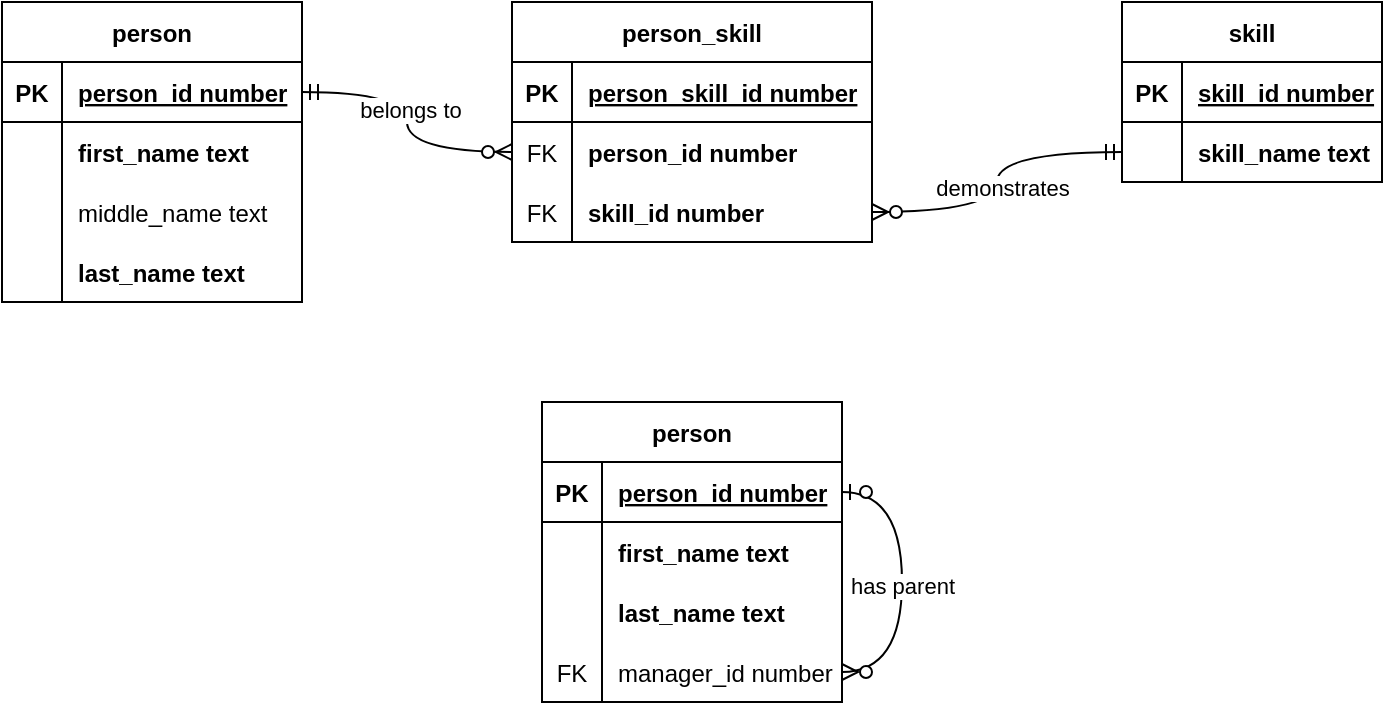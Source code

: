 <mxfile version="16.3.0" type="github">
  <diagram id="R2lEEEUBdFMjLlhIrx00" name="Page-1">
    <mxGraphModel dx="813" dy="431" grid="1" gridSize="10" guides="1" tooltips="1" connect="1" arrows="1" fold="1" page="1" pageScale="1" pageWidth="850" pageHeight="1100" math="0" shadow="0" extFonts="Permanent Marker^https://fonts.googleapis.com/css?family=Permanent+Marker">
      <root>
        <mxCell id="0" />
        <mxCell id="1" parent="0" />
        <mxCell id="NwUUQhI9WguwfQ3dKEF2-1" value="person" style="shape=table;startSize=30;container=1;collapsible=1;childLayout=tableLayout;fixedRows=1;rowLines=0;fontStyle=1;align=center;resizeLast=1;" vertex="1" parent="1">
          <mxGeometry x="70" y="60" width="150" height="150" as="geometry" />
        </mxCell>
        <mxCell id="NwUUQhI9WguwfQ3dKEF2-2" value="" style="shape=tableRow;horizontal=0;startSize=0;swimlaneHead=0;swimlaneBody=0;fillColor=none;collapsible=0;dropTarget=0;points=[[0,0.5],[1,0.5]];portConstraint=eastwest;top=0;left=0;right=0;bottom=1;" vertex="1" parent="NwUUQhI9WguwfQ3dKEF2-1">
          <mxGeometry y="30" width="150" height="30" as="geometry" />
        </mxCell>
        <mxCell id="NwUUQhI9WguwfQ3dKEF2-3" value="PK" style="shape=partialRectangle;connectable=0;fillColor=none;top=0;left=0;bottom=0;right=0;fontStyle=1;overflow=hidden;" vertex="1" parent="NwUUQhI9WguwfQ3dKEF2-2">
          <mxGeometry width="30" height="30" as="geometry">
            <mxRectangle width="30" height="30" as="alternateBounds" />
          </mxGeometry>
        </mxCell>
        <mxCell id="NwUUQhI9WguwfQ3dKEF2-4" value="person_id number" style="shape=partialRectangle;connectable=0;fillColor=none;top=0;left=0;bottom=0;right=0;align=left;spacingLeft=6;fontStyle=5;overflow=hidden;" vertex="1" parent="NwUUQhI9WguwfQ3dKEF2-2">
          <mxGeometry x="30" width="120" height="30" as="geometry">
            <mxRectangle width="120" height="30" as="alternateBounds" />
          </mxGeometry>
        </mxCell>
        <mxCell id="NwUUQhI9WguwfQ3dKEF2-5" value="" style="shape=tableRow;horizontal=0;startSize=0;swimlaneHead=0;swimlaneBody=0;fillColor=none;collapsible=0;dropTarget=0;points=[[0,0.5],[1,0.5]];portConstraint=eastwest;top=0;left=0;right=0;bottom=0;" vertex="1" parent="NwUUQhI9WguwfQ3dKEF2-1">
          <mxGeometry y="60" width="150" height="30" as="geometry" />
        </mxCell>
        <mxCell id="NwUUQhI9WguwfQ3dKEF2-6" value="" style="shape=partialRectangle;connectable=0;fillColor=none;top=0;left=0;bottom=0;right=0;editable=1;overflow=hidden;" vertex="1" parent="NwUUQhI9WguwfQ3dKEF2-5">
          <mxGeometry width="30" height="30" as="geometry">
            <mxRectangle width="30" height="30" as="alternateBounds" />
          </mxGeometry>
        </mxCell>
        <mxCell id="NwUUQhI9WguwfQ3dKEF2-7" value="first_name text" style="shape=partialRectangle;connectable=0;fillColor=none;top=0;left=0;bottom=0;right=0;align=left;spacingLeft=6;overflow=hidden;fontStyle=1" vertex="1" parent="NwUUQhI9WguwfQ3dKEF2-5">
          <mxGeometry x="30" width="120" height="30" as="geometry">
            <mxRectangle width="120" height="30" as="alternateBounds" />
          </mxGeometry>
        </mxCell>
        <mxCell id="NwUUQhI9WguwfQ3dKEF2-8" value="" style="shape=tableRow;horizontal=0;startSize=0;swimlaneHead=0;swimlaneBody=0;fillColor=none;collapsible=0;dropTarget=0;points=[[0,0.5],[1,0.5]];portConstraint=eastwest;top=0;left=0;right=0;bottom=0;" vertex="1" parent="NwUUQhI9WguwfQ3dKEF2-1">
          <mxGeometry y="90" width="150" height="30" as="geometry" />
        </mxCell>
        <mxCell id="NwUUQhI9WguwfQ3dKEF2-9" value="" style="shape=partialRectangle;connectable=0;fillColor=none;top=0;left=0;bottom=0;right=0;editable=1;overflow=hidden;" vertex="1" parent="NwUUQhI9WguwfQ3dKEF2-8">
          <mxGeometry width="30" height="30" as="geometry">
            <mxRectangle width="30" height="30" as="alternateBounds" />
          </mxGeometry>
        </mxCell>
        <mxCell id="NwUUQhI9WguwfQ3dKEF2-10" value="middle_name text" style="shape=partialRectangle;connectable=0;fillColor=none;top=0;left=0;bottom=0;right=0;align=left;spacingLeft=6;overflow=hidden;" vertex="1" parent="NwUUQhI9WguwfQ3dKEF2-8">
          <mxGeometry x="30" width="120" height="30" as="geometry">
            <mxRectangle width="120" height="30" as="alternateBounds" />
          </mxGeometry>
        </mxCell>
        <mxCell id="NwUUQhI9WguwfQ3dKEF2-11" value="" style="shape=tableRow;horizontal=0;startSize=0;swimlaneHead=0;swimlaneBody=0;fillColor=none;collapsible=0;dropTarget=0;points=[[0,0.5],[1,0.5]];portConstraint=eastwest;top=0;left=0;right=0;bottom=0;" vertex="1" parent="NwUUQhI9WguwfQ3dKEF2-1">
          <mxGeometry y="120" width="150" height="30" as="geometry" />
        </mxCell>
        <mxCell id="NwUUQhI9WguwfQ3dKEF2-12" value="" style="shape=partialRectangle;connectable=0;fillColor=none;top=0;left=0;bottom=0;right=0;editable=1;overflow=hidden;" vertex="1" parent="NwUUQhI9WguwfQ3dKEF2-11">
          <mxGeometry width="30" height="30" as="geometry">
            <mxRectangle width="30" height="30" as="alternateBounds" />
          </mxGeometry>
        </mxCell>
        <mxCell id="NwUUQhI9WguwfQ3dKEF2-13" value="last_name text" style="shape=partialRectangle;connectable=0;fillColor=none;top=0;left=0;bottom=0;right=0;align=left;spacingLeft=6;overflow=hidden;fontStyle=1" vertex="1" parent="NwUUQhI9WguwfQ3dKEF2-11">
          <mxGeometry x="30" width="120" height="30" as="geometry">
            <mxRectangle width="120" height="30" as="alternateBounds" />
          </mxGeometry>
        </mxCell>
        <mxCell id="NwUUQhI9WguwfQ3dKEF2-14" value="person_skill" style="shape=table;startSize=30;container=1;collapsible=1;childLayout=tableLayout;fixedRows=1;rowLines=0;fontStyle=1;align=center;resizeLast=1;" vertex="1" parent="1">
          <mxGeometry x="325" y="60" width="180" height="120" as="geometry" />
        </mxCell>
        <mxCell id="NwUUQhI9WguwfQ3dKEF2-15" value="" style="shape=tableRow;horizontal=0;startSize=0;swimlaneHead=0;swimlaneBody=0;fillColor=none;collapsible=0;dropTarget=0;points=[[0,0.5],[1,0.5]];portConstraint=eastwest;top=0;left=0;right=0;bottom=1;" vertex="1" parent="NwUUQhI9WguwfQ3dKEF2-14">
          <mxGeometry y="30" width="180" height="30" as="geometry" />
        </mxCell>
        <mxCell id="NwUUQhI9WguwfQ3dKEF2-16" value="PK" style="shape=partialRectangle;connectable=0;fillColor=none;top=0;left=0;bottom=0;right=0;fontStyle=1;overflow=hidden;" vertex="1" parent="NwUUQhI9WguwfQ3dKEF2-15">
          <mxGeometry width="30" height="30" as="geometry">
            <mxRectangle width="30" height="30" as="alternateBounds" />
          </mxGeometry>
        </mxCell>
        <mxCell id="NwUUQhI9WguwfQ3dKEF2-17" value="person_skill_id number" style="shape=partialRectangle;connectable=0;fillColor=none;top=0;left=0;bottom=0;right=0;align=left;spacingLeft=6;fontStyle=5;overflow=hidden;" vertex="1" parent="NwUUQhI9WguwfQ3dKEF2-15">
          <mxGeometry x="30" width="150" height="30" as="geometry">
            <mxRectangle width="150" height="30" as="alternateBounds" />
          </mxGeometry>
        </mxCell>
        <mxCell id="NwUUQhI9WguwfQ3dKEF2-18" value="" style="shape=tableRow;horizontal=0;startSize=0;swimlaneHead=0;swimlaneBody=0;fillColor=none;collapsible=0;dropTarget=0;points=[[0,0.5],[1,0.5]];portConstraint=eastwest;top=0;left=0;right=0;bottom=0;" vertex="1" parent="NwUUQhI9WguwfQ3dKEF2-14">
          <mxGeometry y="60" width="180" height="30" as="geometry" />
        </mxCell>
        <mxCell id="NwUUQhI9WguwfQ3dKEF2-19" value="FK" style="shape=partialRectangle;connectable=0;fillColor=none;top=0;left=0;bottom=0;right=0;editable=1;overflow=hidden;" vertex="1" parent="NwUUQhI9WguwfQ3dKEF2-18">
          <mxGeometry width="30" height="30" as="geometry">
            <mxRectangle width="30" height="30" as="alternateBounds" />
          </mxGeometry>
        </mxCell>
        <mxCell id="NwUUQhI9WguwfQ3dKEF2-20" value="person_id number" style="shape=partialRectangle;connectable=0;fillColor=none;top=0;left=0;bottom=0;right=0;align=left;spacingLeft=6;overflow=hidden;fontStyle=1" vertex="1" parent="NwUUQhI9WguwfQ3dKEF2-18">
          <mxGeometry x="30" width="150" height="30" as="geometry">
            <mxRectangle width="150" height="30" as="alternateBounds" />
          </mxGeometry>
        </mxCell>
        <mxCell id="NwUUQhI9WguwfQ3dKEF2-21" value="" style="shape=tableRow;horizontal=0;startSize=0;swimlaneHead=0;swimlaneBody=0;fillColor=none;collapsible=0;dropTarget=0;points=[[0,0.5],[1,0.5]];portConstraint=eastwest;top=0;left=0;right=0;bottom=0;" vertex="1" parent="NwUUQhI9WguwfQ3dKEF2-14">
          <mxGeometry y="90" width="180" height="30" as="geometry" />
        </mxCell>
        <mxCell id="NwUUQhI9WguwfQ3dKEF2-22" value="FK" style="shape=partialRectangle;connectable=0;fillColor=none;top=0;left=0;bottom=0;right=0;editable=1;overflow=hidden;" vertex="1" parent="NwUUQhI9WguwfQ3dKEF2-21">
          <mxGeometry width="30" height="30" as="geometry">
            <mxRectangle width="30" height="30" as="alternateBounds" />
          </mxGeometry>
        </mxCell>
        <mxCell id="NwUUQhI9WguwfQ3dKEF2-23" value="skill_id number" style="shape=partialRectangle;connectable=0;fillColor=none;top=0;left=0;bottom=0;right=0;align=left;spacingLeft=6;overflow=hidden;fontStyle=1" vertex="1" parent="NwUUQhI9WguwfQ3dKEF2-21">
          <mxGeometry x="30" width="150" height="30" as="geometry">
            <mxRectangle width="150" height="30" as="alternateBounds" />
          </mxGeometry>
        </mxCell>
        <mxCell id="NwUUQhI9WguwfQ3dKEF2-27" value="skill" style="shape=table;startSize=30;container=1;collapsible=1;childLayout=tableLayout;fixedRows=1;rowLines=0;fontStyle=1;align=center;resizeLast=1;" vertex="1" parent="1">
          <mxGeometry x="630" y="60" width="130" height="90" as="geometry" />
        </mxCell>
        <mxCell id="NwUUQhI9WguwfQ3dKEF2-28" value="" style="shape=tableRow;horizontal=0;startSize=0;swimlaneHead=0;swimlaneBody=0;fillColor=none;collapsible=0;dropTarget=0;points=[[0,0.5],[1,0.5]];portConstraint=eastwest;top=0;left=0;right=0;bottom=1;" vertex="1" parent="NwUUQhI9WguwfQ3dKEF2-27">
          <mxGeometry y="30" width="130" height="30" as="geometry" />
        </mxCell>
        <mxCell id="NwUUQhI9WguwfQ3dKEF2-29" value="PK" style="shape=partialRectangle;connectable=0;fillColor=none;top=0;left=0;bottom=0;right=0;fontStyle=1;overflow=hidden;" vertex="1" parent="NwUUQhI9WguwfQ3dKEF2-28">
          <mxGeometry width="30" height="30" as="geometry">
            <mxRectangle width="30" height="30" as="alternateBounds" />
          </mxGeometry>
        </mxCell>
        <mxCell id="NwUUQhI9WguwfQ3dKEF2-30" value="skill_id number" style="shape=partialRectangle;connectable=0;fillColor=none;top=0;left=0;bottom=0;right=0;align=left;spacingLeft=6;fontStyle=5;overflow=hidden;" vertex="1" parent="NwUUQhI9WguwfQ3dKEF2-28">
          <mxGeometry x="30" width="100" height="30" as="geometry">
            <mxRectangle width="100" height="30" as="alternateBounds" />
          </mxGeometry>
        </mxCell>
        <mxCell id="NwUUQhI9WguwfQ3dKEF2-31" value="" style="shape=tableRow;horizontal=0;startSize=0;swimlaneHead=0;swimlaneBody=0;fillColor=none;collapsible=0;dropTarget=0;points=[[0,0.5],[1,0.5]];portConstraint=eastwest;top=0;left=0;right=0;bottom=0;" vertex="1" parent="NwUUQhI9WguwfQ3dKEF2-27">
          <mxGeometry y="60" width="130" height="30" as="geometry" />
        </mxCell>
        <mxCell id="NwUUQhI9WguwfQ3dKEF2-32" value="" style="shape=partialRectangle;connectable=0;fillColor=none;top=0;left=0;bottom=0;right=0;editable=1;overflow=hidden;" vertex="1" parent="NwUUQhI9WguwfQ3dKEF2-31">
          <mxGeometry width="30" height="30" as="geometry">
            <mxRectangle width="30" height="30" as="alternateBounds" />
          </mxGeometry>
        </mxCell>
        <mxCell id="NwUUQhI9WguwfQ3dKEF2-33" value="skill_name text" style="shape=partialRectangle;connectable=0;fillColor=none;top=0;left=0;bottom=0;right=0;align=left;spacingLeft=6;overflow=hidden;fontStyle=1" vertex="1" parent="NwUUQhI9WguwfQ3dKEF2-31">
          <mxGeometry x="30" width="100" height="30" as="geometry">
            <mxRectangle width="100" height="30" as="alternateBounds" />
          </mxGeometry>
        </mxCell>
        <mxCell id="NwUUQhI9WguwfQ3dKEF2-43" value="" style="edgeStyle=orthogonalEdgeStyle;fontSize=12;html=1;endArrow=ERzeroToMany;startArrow=ERmandOne;rounded=0;curved=1;" edge="1" parent="1" source="NwUUQhI9WguwfQ3dKEF2-2" target="NwUUQhI9WguwfQ3dKEF2-18">
          <mxGeometry width="100" height="100" relative="1" as="geometry">
            <mxPoint x="360" y="230" as="sourcePoint" />
            <mxPoint x="460" y="130" as="targetPoint" />
          </mxGeometry>
        </mxCell>
        <mxCell id="NwUUQhI9WguwfQ3dKEF2-45" value="belongs to" style="edgeLabel;html=1;align=center;verticalAlign=middle;resizable=0;points=[];" vertex="1" connectable="0" parent="NwUUQhI9WguwfQ3dKEF2-43">
          <mxGeometry x="-0.099" y="1" relative="1" as="geometry">
            <mxPoint as="offset" />
          </mxGeometry>
        </mxCell>
        <mxCell id="NwUUQhI9WguwfQ3dKEF2-44" value="" style="edgeStyle=orthogonalEdgeStyle;fontSize=12;html=1;endArrow=ERzeroToMany;startArrow=ERmandOne;rounded=0;curved=1;" edge="1" parent="1" source="NwUUQhI9WguwfQ3dKEF2-31" target="NwUUQhI9WguwfQ3dKEF2-21">
          <mxGeometry width="100" height="100" relative="1" as="geometry">
            <mxPoint x="535" y="240" as="sourcePoint" />
            <mxPoint x="630" y="270" as="targetPoint" />
          </mxGeometry>
        </mxCell>
        <mxCell id="NwUUQhI9WguwfQ3dKEF2-46" value="demonstrates" style="edgeLabel;html=1;align=center;verticalAlign=middle;resizable=0;points=[];" vertex="1" connectable="0" parent="NwUUQhI9WguwfQ3dKEF2-44">
          <mxGeometry x="0.04" y="2" relative="1" as="geometry">
            <mxPoint as="offset" />
          </mxGeometry>
        </mxCell>
        <mxCell id="NwUUQhI9WguwfQ3dKEF2-48" value="person" style="shape=table;startSize=30;container=1;collapsible=1;childLayout=tableLayout;fixedRows=1;rowLines=0;fontStyle=1;align=center;resizeLast=1;" vertex="1" parent="1">
          <mxGeometry x="340" y="260" width="150" height="150" as="geometry" />
        </mxCell>
        <mxCell id="NwUUQhI9WguwfQ3dKEF2-49" value="" style="shape=tableRow;horizontal=0;startSize=0;swimlaneHead=0;swimlaneBody=0;fillColor=none;collapsible=0;dropTarget=0;points=[[0,0.5],[1,0.5]];portConstraint=eastwest;top=0;left=0;right=0;bottom=1;" vertex="1" parent="NwUUQhI9WguwfQ3dKEF2-48">
          <mxGeometry y="30" width="150" height="30" as="geometry" />
        </mxCell>
        <mxCell id="NwUUQhI9WguwfQ3dKEF2-50" value="PK" style="shape=partialRectangle;connectable=0;fillColor=none;top=0;left=0;bottom=0;right=0;fontStyle=1;overflow=hidden;" vertex="1" parent="NwUUQhI9WguwfQ3dKEF2-49">
          <mxGeometry width="30" height="30" as="geometry">
            <mxRectangle width="30" height="30" as="alternateBounds" />
          </mxGeometry>
        </mxCell>
        <mxCell id="NwUUQhI9WguwfQ3dKEF2-51" value="person_id number" style="shape=partialRectangle;connectable=0;fillColor=none;top=0;left=0;bottom=0;right=0;align=left;spacingLeft=6;fontStyle=5;overflow=hidden;" vertex="1" parent="NwUUQhI9WguwfQ3dKEF2-49">
          <mxGeometry x="30" width="120" height="30" as="geometry">
            <mxRectangle width="120" height="30" as="alternateBounds" />
          </mxGeometry>
        </mxCell>
        <mxCell id="NwUUQhI9WguwfQ3dKEF2-52" value="" style="shape=tableRow;horizontal=0;startSize=0;swimlaneHead=0;swimlaneBody=0;fillColor=none;collapsible=0;dropTarget=0;points=[[0,0.5],[1,0.5]];portConstraint=eastwest;top=0;left=0;right=0;bottom=0;" vertex="1" parent="NwUUQhI9WguwfQ3dKEF2-48">
          <mxGeometry y="60" width="150" height="30" as="geometry" />
        </mxCell>
        <mxCell id="NwUUQhI9WguwfQ3dKEF2-53" value="" style="shape=partialRectangle;connectable=0;fillColor=none;top=0;left=0;bottom=0;right=0;editable=1;overflow=hidden;" vertex="1" parent="NwUUQhI9WguwfQ3dKEF2-52">
          <mxGeometry width="30" height="30" as="geometry">
            <mxRectangle width="30" height="30" as="alternateBounds" />
          </mxGeometry>
        </mxCell>
        <mxCell id="NwUUQhI9WguwfQ3dKEF2-54" value="first_name text" style="shape=partialRectangle;connectable=0;fillColor=none;top=0;left=0;bottom=0;right=0;align=left;spacingLeft=6;overflow=hidden;fontStyle=1" vertex="1" parent="NwUUQhI9WguwfQ3dKEF2-52">
          <mxGeometry x="30" width="120" height="30" as="geometry">
            <mxRectangle width="120" height="30" as="alternateBounds" />
          </mxGeometry>
        </mxCell>
        <mxCell id="NwUUQhI9WguwfQ3dKEF2-55" value="" style="shape=tableRow;horizontal=0;startSize=0;swimlaneHead=0;swimlaneBody=0;fillColor=none;collapsible=0;dropTarget=0;points=[[0,0.5],[1,0.5]];portConstraint=eastwest;top=0;left=0;right=0;bottom=0;" vertex="1" parent="NwUUQhI9WguwfQ3dKEF2-48">
          <mxGeometry y="90" width="150" height="30" as="geometry" />
        </mxCell>
        <mxCell id="NwUUQhI9WguwfQ3dKEF2-56" value="" style="shape=partialRectangle;connectable=0;fillColor=none;top=0;left=0;bottom=0;right=0;editable=1;overflow=hidden;" vertex="1" parent="NwUUQhI9WguwfQ3dKEF2-55">
          <mxGeometry width="30" height="30" as="geometry">
            <mxRectangle width="30" height="30" as="alternateBounds" />
          </mxGeometry>
        </mxCell>
        <mxCell id="NwUUQhI9WguwfQ3dKEF2-57" value="last_name text" style="shape=partialRectangle;connectable=0;fillColor=none;top=0;left=0;bottom=0;right=0;align=left;spacingLeft=6;overflow=hidden;fontStyle=1" vertex="1" parent="NwUUQhI9WguwfQ3dKEF2-55">
          <mxGeometry x="30" width="120" height="30" as="geometry">
            <mxRectangle width="120" height="30" as="alternateBounds" />
          </mxGeometry>
        </mxCell>
        <mxCell id="NwUUQhI9WguwfQ3dKEF2-58" value="" style="shape=tableRow;horizontal=0;startSize=0;swimlaneHead=0;swimlaneBody=0;fillColor=none;collapsible=0;dropTarget=0;points=[[0,0.5],[1,0.5]];portConstraint=eastwest;top=0;left=0;right=0;bottom=0;" vertex="1" parent="NwUUQhI9WguwfQ3dKEF2-48">
          <mxGeometry y="120" width="150" height="30" as="geometry" />
        </mxCell>
        <mxCell id="NwUUQhI9WguwfQ3dKEF2-59" value="FK" style="shape=partialRectangle;connectable=0;fillColor=none;top=0;left=0;bottom=0;right=0;editable=1;overflow=hidden;" vertex="1" parent="NwUUQhI9WguwfQ3dKEF2-58">
          <mxGeometry width="30" height="30" as="geometry">
            <mxRectangle width="30" height="30" as="alternateBounds" />
          </mxGeometry>
        </mxCell>
        <mxCell id="NwUUQhI9WguwfQ3dKEF2-60" value="manager_id number" style="shape=partialRectangle;connectable=0;fillColor=none;top=0;left=0;bottom=0;right=0;align=left;spacingLeft=6;overflow=hidden;" vertex="1" parent="NwUUQhI9WguwfQ3dKEF2-58">
          <mxGeometry x="30" width="120" height="30" as="geometry">
            <mxRectangle width="120" height="30" as="alternateBounds" />
          </mxGeometry>
        </mxCell>
        <mxCell id="NwUUQhI9WguwfQ3dKEF2-63" value="" style="edgeStyle=entityRelationEdgeStyle;fontSize=12;html=1;endArrow=ERzeroToMany;startArrow=ERzeroToOne;rounded=0;curved=1;" edge="1" parent="NwUUQhI9WguwfQ3dKEF2-48" source="NwUUQhI9WguwfQ3dKEF2-49" target="NwUUQhI9WguwfQ3dKEF2-58">
          <mxGeometry width="100" height="100" relative="1" as="geometry">
            <mxPoint x="280" y="180" as="sourcePoint" />
            <mxPoint x="380" y="80" as="targetPoint" />
          </mxGeometry>
        </mxCell>
        <mxCell id="NwUUQhI9WguwfQ3dKEF2-64" value="has parent" style="edgeLabel;html=1;align=center;verticalAlign=middle;resizable=0;points=[];" vertex="1" connectable="0" parent="NwUUQhI9WguwfQ3dKEF2-63">
          <mxGeometry x="0.017" relative="1" as="geometry">
            <mxPoint as="offset" />
          </mxGeometry>
        </mxCell>
      </root>
    </mxGraphModel>
  </diagram>
</mxfile>

